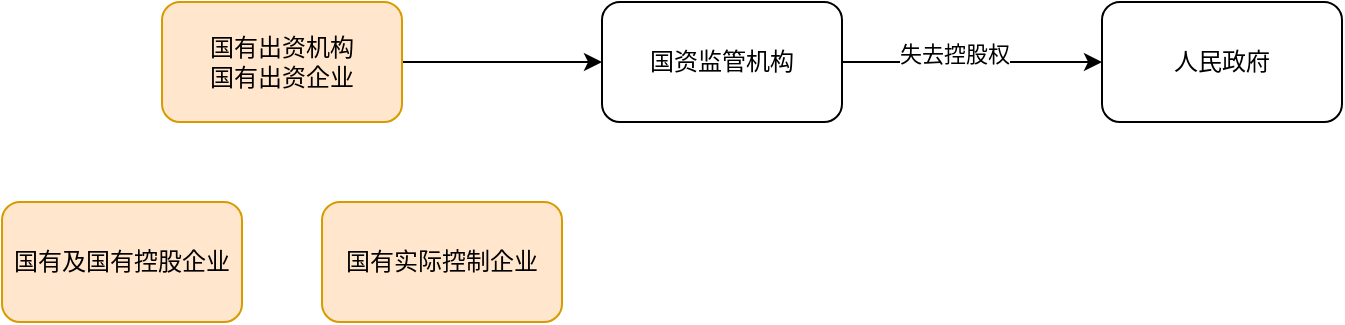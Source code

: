 <mxfile>
    <diagram id="KsBPwPaHOT0qkHTB_WtB" name="department">
        <mxGraphModel dx="746" dy="424" grid="1" gridSize="10" guides="1" tooltips="1" connect="1" arrows="1" fold="1" page="1" pageScale="1" pageWidth="850" pageHeight="1100" math="0" shadow="0">
            <root>
                <mxCell id="0"/>
                <mxCell id="1" parent="0"/>
                <mxCell id="9" style="edgeStyle=none;html=1;entryX=0;entryY=0.5;entryDx=0;entryDy=0;" parent="1" source="2" target="3" edge="1">
                    <mxGeometry relative="1" as="geometry"/>
                </mxCell>
                <mxCell id="2" value="国有出资机构&lt;br&gt;国有出资企业" style="rounded=1;whiteSpace=wrap;html=1;fillColor=#ffe6cc;strokeColor=#d79b00;" parent="1" vertex="1">
                    <mxGeometry x="180" y="80" width="120" height="60" as="geometry"/>
                </mxCell>
                <mxCell id="7" style="edgeStyle=none;html=1;" parent="1" source="3" target="6" edge="1">
                    <mxGeometry relative="1" as="geometry"/>
                </mxCell>
                <mxCell id="8" value="失去控股权" style="edgeLabel;html=1;align=center;verticalAlign=middle;resizable=0;points=[];" parent="7" vertex="1" connectable="0">
                    <mxGeometry x="-0.259" y="4" relative="1" as="geometry">
                        <mxPoint x="8" as="offset"/>
                    </mxGeometry>
                </mxCell>
                <mxCell id="3" value="国资监管机构" style="rounded=1;whiteSpace=wrap;html=1;" parent="1" vertex="1">
                    <mxGeometry x="400" y="80" width="120" height="60" as="geometry"/>
                </mxCell>
                <mxCell id="4" value="国有及国有控股企业" style="rounded=1;whiteSpace=wrap;html=1;fillColor=#ffe6cc;strokeColor=#d79b00;" parent="1" vertex="1">
                    <mxGeometry x="100" y="180" width="120" height="60" as="geometry"/>
                </mxCell>
                <mxCell id="5" value="国有实际控制企业" style="rounded=1;whiteSpace=wrap;html=1;fillColor=#ffe6cc;strokeColor=#d79b00;" parent="1" vertex="1">
                    <mxGeometry x="260" y="180" width="120" height="60" as="geometry"/>
                </mxCell>
                <mxCell id="6" value="人民政府" style="rounded=1;whiteSpace=wrap;html=1;" parent="1" vertex="1">
                    <mxGeometry x="650" y="80" width="120" height="60" as="geometry"/>
                </mxCell>
            </root>
        </mxGraphModel>
    </diagram>
    <diagram id="HgrqKhyyioYIkwQUUtQX" name="cq-flow">
        <mxGraphModel dx="746" dy="424" grid="1" gridSize="10" guides="1" tooltips="1" connect="1" arrows="1" fold="1" page="1" pageScale="1" pageWidth="850" pageHeight="1100" math="0" shadow="0">
            <root>
                <mxCell id="0"/>
                <mxCell id="1" parent="0"/>
                <mxCell id="tlHRwxTEPV9LYp2wNqDl-4" style="edgeStyle=none;html=1;entryX=0;entryY=0.5;entryDx=0;entryDy=0;" edge="1" parent="1" source="tlHRwxTEPV9LYp2wNqDl-2" target="tlHRwxTEPV9LYp2wNqDl-3">
                    <mxGeometry relative="1" as="geometry"/>
                </mxCell>
                <mxCell id="tlHRwxTEPV9LYp2wNqDl-2" value="转让方" style="rounded=1;whiteSpace=wrap;html=1;" vertex="1" parent="1">
                    <mxGeometry x="30" y="50" width="120" height="60" as="geometry"/>
                </mxCell>
                <mxCell id="tlHRwxTEPV9LYp2wNqDl-6" style="edgeStyle=none;html=1;entryX=0;entryY=0.5;entryDx=0;entryDy=0;" edge="1" parent="1" source="tlHRwxTEPV9LYp2wNqDl-3" target="tlHRwxTEPV9LYp2wNqDl-5">
                    <mxGeometry relative="1" as="geometry"/>
                </mxCell>
                <mxCell id="tlHRwxTEPV9LYp2wNqDl-3" value="内部决策&lt;br&gt;职工安置、债权处理" style="rounded=0;whiteSpace=wrap;html=1;" vertex="1" parent="1">
                    <mxGeometry x="210" y="50" width="120" height="60" as="geometry"/>
                </mxCell>
                <mxCell id="tlHRwxTEPV9LYp2wNqDl-8" style="edgeStyle=none;html=1;" edge="1" parent="1" source="tlHRwxTEPV9LYp2wNqDl-5" target="tlHRwxTEPV9LYp2wNqDl-7">
                    <mxGeometry relative="1" as="geometry"/>
                </mxCell>
                <mxCell id="tlHRwxTEPV9LYp2wNqDl-5" value="会计师事务所审计" style="rounded=0;whiteSpace=wrap;html=1;" vertex="1" parent="1">
                    <mxGeometry x="380" y="50" width="120" height="60" as="geometry"/>
                </mxCell>
                <mxCell id="tlHRwxTEPV9LYp2wNqDl-10" style="edgeStyle=none;html=1;" edge="1" parent="1" source="tlHRwxTEPV9LYp2wNqDl-7" target="tlHRwxTEPV9LYp2wNqDl-11">
                    <mxGeometry relative="1" as="geometry"/>
                </mxCell>
                <mxCell id="tlHRwxTEPV9LYp2wNqDl-7" value="资产评估" style="rounded=0;whiteSpace=wrap;html=1;" vertex="1" parent="1">
                    <mxGeometry x="560" y="50" width="120" height="60" as="geometry"/>
                </mxCell>
                <mxCell id="tlHRwxTEPV9LYp2wNqDl-14" value="" style="edgeStyle=none;html=1;" edge="1" parent="1" source="tlHRwxTEPV9LYp2wNqDl-9" target="tlHRwxTEPV9LYp2wNqDl-13">
                    <mxGeometry relative="1" as="geometry"/>
                </mxCell>
                <mxCell id="tlHRwxTEPV9LYp2wNqDl-9" value="正式披露：20&lt;br&gt;控制权转移：预20天&lt;br&gt;近一年审计报告&lt;br&gt;最近一期财务报表" style="rounded=0;whiteSpace=wrap;html=1;" vertex="1" parent="1">
                    <mxGeometry x="380" y="180" width="120" height="60" as="geometry"/>
                </mxCell>
                <mxCell id="tlHRwxTEPV9LYp2wNqDl-12" value="" style="edgeStyle=none;html=1;" edge="1" parent="1" source="tlHRwxTEPV9LYp2wNqDl-11" target="tlHRwxTEPV9LYp2wNqDl-9">
                    <mxGeometry relative="1" as="geometry"/>
                </mxCell>
                <mxCell id="tlHRwxTEPV9LYp2wNqDl-11" value="产权交易机构" style="rounded=1;whiteSpace=wrap;html=1;" vertex="1" parent="1">
                    <mxGeometry x="560" y="180" width="120" height="60" as="geometry"/>
                </mxCell>
                <mxCell id="tlHRwxTEPV9LYp2wNqDl-17" value="" style="edgeStyle=none;html=1;" edge="1" parent="1" source="tlHRwxTEPV9LYp2wNqDl-13" target="tlHRwxTEPV9LYp2wNqDl-16">
                    <mxGeometry relative="1" as="geometry"/>
                </mxCell>
                <mxCell id="tlHRwxTEPV9LYp2wNqDl-13" value="受让方资格条件&lt;br&gt;报国资监管机构" style="rounded=0;whiteSpace=wrap;html=1;" vertex="1" parent="1">
                    <mxGeometry x="210" y="180" width="120" height="60" as="geometry"/>
                </mxCell>
                <mxCell id="tlHRwxTEPV9LYp2wNqDl-19" value="" style="edgeStyle=none;html=1;" edge="1" parent="1" source="tlHRwxTEPV9LYp2wNqDl-16" target="tlHRwxTEPV9LYp2wNqDl-18">
                    <mxGeometry relative="1" as="geometry"/>
                </mxCell>
                <mxCell id="tlHRwxTEPV9LYp2wNqDl-16" value="登记意向受让方" style="rounded=0;whiteSpace=wrap;html=1;" vertex="1" parent="1">
                    <mxGeometry x="30" y="180" width="120" height="60" as="geometry"/>
                </mxCell>
                <mxCell id="tlHRwxTEPV9LYp2wNqDl-22" value="" style="edgeStyle=none;html=1;" edge="1" parent="1" source="tlHRwxTEPV9LYp2wNqDl-18" target="tlHRwxTEPV9LYp2wNqDl-21">
                    <mxGeometry relative="1" as="geometry"/>
                </mxCell>
                <mxCell id="tlHRwxTEPV9LYp2wNqDl-18" value="组织竞价" style="rounded=0;whiteSpace=wrap;html=1;" vertex="1" parent="1">
                    <mxGeometry x="30" y="310" width="120" height="60" as="geometry"/>
                </mxCell>
                <mxCell id="tlHRwxTEPV9LYp2wNqDl-24" value="" style="edgeStyle=none;html=1;" edge="1" parent="1" source="tlHRwxTEPV9LYp2wNqDl-21" target="tlHRwxTEPV9LYp2wNqDl-23">
                    <mxGeometry relative="1" as="geometry"/>
                </mxCell>
                <mxCell id="tlHRwxTEPV9LYp2wNqDl-21" value="签订交易合同" style="rounded=0;whiteSpace=wrap;html=1;" vertex="1" parent="1">
                    <mxGeometry x="210" y="310" width="120" height="60" as="geometry"/>
                </mxCell>
                <mxCell id="tlHRwxTEPV9LYp2wNqDl-27" value="" style="edgeStyle=none;html=1;" edge="1" parent="1" source="tlHRwxTEPV9LYp2wNqDl-23" target="tlHRwxTEPV9LYp2wNqDl-26">
                    <mxGeometry relative="1" as="geometry"/>
                </mxCell>
                <mxCell id="tlHRwxTEPV9LYp2wNqDl-23" value="交易价款结算" style="rounded=0;whiteSpace=wrap;html=1;" vertex="1" parent="1">
                    <mxGeometry x="380" y="310" width="120" height="60" as="geometry"/>
                </mxCell>
                <mxCell id="tlHRwxTEPV9LYp2wNqDl-29" value="" style="edgeStyle=none;html=1;" edge="1" parent="1" source="tlHRwxTEPV9LYp2wNqDl-26" target="tlHRwxTEPV9LYp2wNqDl-28">
                    <mxGeometry relative="1" as="geometry"/>
                </mxCell>
                <mxCell id="tlHRwxTEPV9LYp2wNqDl-26" value="公告：不少于5天" style="rounded=0;whiteSpace=wrap;html=1;" vertex="1" parent="1">
                    <mxGeometry x="560" y="310" width="120" height="60" as="geometry"/>
                </mxCell>
                <mxCell id="tlHRwxTEPV9LYp2wNqDl-28" value="交易凭证" style="rounded=0;whiteSpace=wrap;html=1;" vertex="1" parent="1">
                    <mxGeometry x="560" y="450" width="120" height="60" as="geometry"/>
                </mxCell>
                <mxCell id="2s3T4RIdyGY8BYuDb3xd-3" value="" style="edgeStyle=none;html=1;entryX=0;entryY=0.5;entryDx=0;entryDy=0;exitX=1;exitY=0.5;exitDx=0;exitDy=0;" edge="1" parent="1" source="2s3T4RIdyGY8BYuDb3xd-1" target="2s3T4RIdyGY8BYuDb3xd-2">
                    <mxGeometry relative="1" as="geometry"/>
                </mxCell>
                <mxCell id="2s3T4RIdyGY8BYuDb3xd-6" style="edgeStyle=none;html=1;entryX=0;entryY=0.5;entryDx=0;entryDy=0;exitX=1.028;exitY=0.622;exitDx=0;exitDy=0;exitPerimeter=0;" edge="1" parent="1" source="2s3T4RIdyGY8BYuDb3xd-1" target="2s3T4RIdyGY8BYuDb3xd-5">
                    <mxGeometry relative="1" as="geometry"/>
                </mxCell>
                <mxCell id="2s3T4RIdyGY8BYuDb3xd-1" value="非公开转让" style="rounded=0;whiteSpace=wrap;html=1;" vertex="1" parent="1">
                    <mxGeometry x="40" y="660" width="120" height="60" as="geometry"/>
                </mxCell>
                <mxCell id="2s3T4RIdyGY8BYuDb3xd-2" value="涉及主业处于关系国家安全、国民经济命脉的重要行业和关键领域企业的重组整合，对受让方有特殊要求，企业产权需要在国有及国有控股企业之间转让的，经国资监管机构批准，可以采取非公开协议转让方式；" style="whiteSpace=wrap;html=1;rounded=0;" vertex="1" parent="1">
                    <mxGeometry x="240" y="570" width="400" height="90" as="geometry"/>
                </mxCell>
                <mxCell id="2s3T4RIdyGY8BYuDb3xd-5" value="同一国家出资企业及其各级控股企业或实际控制企业之间因实施内部重组整合进行产权转让的，经该国家出资企业审议决策，可以采取非公开协议转让方式。" style="whiteSpace=wrap;html=1;rounded=0;" vertex="1" parent="1">
                    <mxGeometry x="240" y="710" width="400" height="90" as="geometry"/>
                </mxCell>
                <mxCell id="2s3T4RIdyGY8BYuDb3xd-8" value="以下情形按照《中华人民共和国公司法》、企业章程履行决策程序后，转让价格可以资产评估报告或最近一期审计报告确认的净资产值为基础确定，且不得低于经评估或审计的净资产值：&lt;br/&gt;（一）同一国家出资企业内部实施重组整合，转让方和受让方为该国家出资企业及其直接或间接全资拥有的子企业；&lt;br/&gt;（二）同一国有控股企业或国有实际控制企业内部实施重组整合，转让方和受让方为该国有控股企业或国有实际控制企业及其直接、间接全资拥有的子企业" style="whiteSpace=wrap;html=1;rounded=0;" vertex="1" parent="1">
                    <mxGeometry x="60" y="860" width="580" height="170" as="geometry"/>
                </mxCell>
            </root>
        </mxGraphModel>
    </diagram>
    <diagram id="ZjidGW4zLYFKndvBF5fW" name="zz-flow">
        <mxGraphModel dx="746" dy="424" grid="1" gridSize="10" guides="1" tooltips="1" connect="1" arrows="1" fold="1" page="1" pageScale="1" pageWidth="850" pageHeight="1100" math="0" shadow="0">
            <root>
                <mxCell id="0"/>
                <mxCell id="1" parent="0"/>
                <mxCell id="9J2hItU8pMV9La7AG5y1-7" value="" style="edgeStyle=none;html=1;" edge="1" parent="1" source="9J2hItU8pMV9La7AG5y1-1" target="9J2hItU8pMV9La7AG5y1-6">
                    <mxGeometry relative="1" as="geometry"/>
                </mxCell>
                <mxCell id="9J2hItU8pMV9La7AG5y1-1" value="增资企业" style="rounded=1;whiteSpace=wrap;html=1;" vertex="1" parent="1">
                    <mxGeometry x="120" y="130" width="120" height="60" as="geometry"/>
                </mxCell>
                <mxCell id="9J2hItU8pMV9La7AG5y1-9" value="" style="edgeStyle=none;html=1;" edge="1" parent="1" source="9J2hItU8pMV9La7AG5y1-6" target="9J2hItU8pMV9La7AG5y1-8">
                    <mxGeometry relative="1" as="geometry"/>
                </mxCell>
                <mxCell id="9J2hItU8pMV9La7AG5y1-6" value="形成书面决议" style="rounded=0;whiteSpace=wrap;html=1;" vertex="1" parent="1">
                    <mxGeometry x="310" y="130" width="120" height="60" as="geometry"/>
                </mxCell>
                <mxCell id="9J2hItU8pMV9La7AG5y1-11" value="" style="edgeStyle=none;html=1;" edge="1" parent="1" source="9J2hItU8pMV9La7AG5y1-8">
                    <mxGeometry relative="1" as="geometry">
                        <mxPoint x="570" y="270" as="targetPoint"/>
                    </mxGeometry>
                </mxCell>
                <mxCell id="9J2hItU8pMV9La7AG5y1-8" value="审计、资产评估" style="rounded=0;whiteSpace=wrap;html=1;" vertex="1" parent="1">
                    <mxGeometry x="510" y="130" width="120" height="60" as="geometry"/>
                </mxCell>
                <mxCell id="9J2hItU8pMV9La7AG5y1-14" value="" style="edgeStyle=none;html=1;" edge="1" parent="1" source="9J2hItU8pMV9La7AG5y1-12" target="9J2hItU8pMV9La7AG5y1-13">
                    <mxGeometry relative="1" as="geometry"/>
                </mxCell>
                <mxCell id="9J2hItU8pMV9La7AG5y1-12" value="产权交易机构" style="rounded=1;whiteSpace=wrap;html=1;" vertex="1" parent="1">
                    <mxGeometry x="510" y="270" width="120" height="60" as="geometry"/>
                </mxCell>
                <mxCell id="9J2hItU8pMV9La7AG5y1-17" value="" style="edgeStyle=none;html=1;" edge="1" parent="1" source="9J2hItU8pMV9La7AG5y1-13" target="9J2hItU8pMV9La7AG5y1-16">
                    <mxGeometry relative="1" as="geometry"/>
                </mxCell>
                <mxCell id="9J2hItU8pMV9La7AG5y1-13" value="预、正式：均不少于20&lt;br&gt;直接正式：不少于40&lt;br&gt;近三年审计报告" style="rounded=0;whiteSpace=wrap;html=1;" vertex="1" parent="1">
                    <mxGeometry x="310" y="270" width="120" height="60" as="geometry"/>
                </mxCell>
                <mxCell id="9J2hItU8pMV9La7AG5y1-19" value="" style="edgeStyle=none;html=1;" edge="1" parent="1" source="9J2hItU8pMV9La7AG5y1-16" target="9J2hItU8pMV9La7AG5y1-18">
                    <mxGeometry relative="1" as="geometry"/>
                </mxCell>
                <mxCell id="9J2hItU8pMV9La7AG5y1-16" value="登记意向方" style="rounded=0;whiteSpace=wrap;html=1;" vertex="1" parent="1">
                    <mxGeometry x="110" y="270" width="120" height="60" as="geometry"/>
                </mxCell>
                <mxCell id="PQAQQdUVNhvRgRVQwBvf-2" value="" style="edgeStyle=none;html=1;" edge="1" parent="1" source="9J2hItU8pMV9La7AG5y1-18" target="PQAQQdUVNhvRgRVQwBvf-1">
                    <mxGeometry relative="1" as="geometry"/>
                </mxCell>
                <mxCell id="9J2hItU8pMV9La7AG5y1-18" value="遴选：竞价&lt;br&gt;竞争性谈判&lt;br&gt;综合评议" style="whiteSpace=wrap;html=1;rounded=0;" vertex="1" parent="1">
                    <mxGeometry x="110" y="410" width="120" height="60" as="geometry"/>
                </mxCell>
                <mxCell id="Po38cugr5GFdlJqCo9fA-2" value="" style="edgeStyle=none;html=1;" edge="1" parent="1" source="PQAQQdUVNhvRgRVQwBvf-1" target="Po38cugr5GFdlJqCo9fA-1">
                    <mxGeometry relative="1" as="geometry"/>
                </mxCell>
                <mxCell id="PQAQQdUVNhvRgRVQwBvf-1" value="非货币出资：&lt;br&gt;增资企业审议同意&lt;br&gt;评估机构评估" style="whiteSpace=wrap;html=1;rounded=0;" vertex="1" parent="1">
                    <mxGeometry x="310" y="410" width="120" height="60" as="geometry"/>
                </mxCell>
                <mxCell id="Po38cugr5GFdlJqCo9fA-1" value="公告：不少于5天" style="whiteSpace=wrap;html=1;rounded=0;" vertex="1" parent="1">
                    <mxGeometry x="510" y="410" width="120" height="60" as="geometry"/>
                </mxCell>
                <mxCell id="LfrTZBKhsU9xzrSkF5yE-1" value="非公开：报国资监管" style="rounded=0;whiteSpace=wrap;html=1;" vertex="1" parent="1">
                    <mxGeometry x="50" y="640" width="120" height="60" as="geometry"/>
                </mxCell>
                <mxCell id="LfrTZBKhsU9xzrSkF5yE-2" value="因国有资本布局结构调整需要，由特定的国有及国有控股企业或国有实际控制企业参与增资；" style="rounded=0;whiteSpace=wrap;html=1;" vertex="1" parent="1">
                    <mxGeometry x="300" y="580" width="290" height="60" as="geometry"/>
                </mxCell>
                <mxCell id="LfrTZBKhsU9xzrSkF5yE-3" value="因国家出资企业与特定投资方建立战略合作伙伴或利益共同体需要，由该投资方参与国家出资企业或其子企业增资。" style="rounded=0;whiteSpace=wrap;html=1;" vertex="1" parent="1">
                    <mxGeometry x="300" y="700" width="290" height="60" as="geometry"/>
                </mxCell>
                <mxCell id="LfrTZBKhsU9xzrSkF5yE-8" style="edgeStyle=none;html=1;entryX=0;entryY=0.5;entryDx=0;entryDy=0;" edge="1" parent="1" source="LfrTZBKhsU9xzrSkF5yE-4" target="LfrTZBKhsU9xzrSkF5yE-5">
                    <mxGeometry relative="1" as="geometry"/>
                </mxCell>
                <mxCell id="LfrTZBKhsU9xzrSkF5yE-9" style="edgeStyle=none;html=1;" edge="1" parent="1" source="LfrTZBKhsU9xzrSkF5yE-4" target="LfrTZBKhsU9xzrSkF5yE-6">
                    <mxGeometry relative="1" as="geometry"/>
                </mxCell>
                <mxCell id="LfrTZBKhsU9xzrSkF5yE-10" style="edgeStyle=none;html=1;entryX=0;entryY=0.5;entryDx=0;entryDy=0;" edge="1" parent="1" source="LfrTZBKhsU9xzrSkF5yE-4" target="LfrTZBKhsU9xzrSkF5yE-7">
                    <mxGeometry relative="1" as="geometry"/>
                </mxCell>
                <mxCell id="LfrTZBKhsU9xzrSkF5yE-4" value="非公开：报出资企业" style="rounded=0;whiteSpace=wrap;html=1;" vertex="1" parent="1">
                    <mxGeometry x="50" y="910" width="120" height="60" as="geometry"/>
                </mxCell>
                <mxCell id="LfrTZBKhsU9xzrSkF5yE-5" value="国家出资企业直接或指定其控股、实际控制的其他子企业参与增资；" style="rounded=0;whiteSpace=wrap;html=1;" vertex="1" parent="1">
                    <mxGeometry x="300" y="820" width="290" height="60" as="geometry"/>
                </mxCell>
                <mxCell id="LfrTZBKhsU9xzrSkF5yE-6" value="企业债权转为股权；" style="rounded=0;whiteSpace=wrap;html=1;" vertex="1" parent="1">
                    <mxGeometry x="300" y="910" width="290" height="60" as="geometry"/>
                </mxCell>
                <mxCell id="LfrTZBKhsU9xzrSkF5yE-7" value="企业原股东增资。" style="rounded=0;whiteSpace=wrap;html=1;" vertex="1" parent="1">
                    <mxGeometry x="300" y="990" width="290" height="60" as="geometry"/>
                </mxCell>
            </root>
        </mxGraphModel>
    </diagram>
    <diagram id="iMfPeS7M2n1zRRuBY42l" name="zc-flow">
        <mxGraphModel dx="746" dy="424" grid="1" gridSize="10" guides="1" tooltips="1" connect="1" arrows="1" fold="1" page="1" pageScale="1" pageWidth="850" pageHeight="1100" math="0" shadow="0">
            <root>
                <mxCell id="0"/>
                <mxCell id="1" parent="0"/>
                <mxCell id="vQ-SzQ39HZKxLLwiWfcE-5" value="" style="edgeStyle=none;html=1;" edge="1" parent="1" source="vQ-SzQ39HZKxLLwiWfcE-1" target="vQ-SzQ39HZKxLLwiWfcE-4">
                    <mxGeometry relative="1" as="geometry"/>
                </mxCell>
                <mxCell id="vQ-SzQ39HZKxLLwiWfcE-1" value="企业资产转让" style="rounded=1;whiteSpace=wrap;html=1;" vertex="1" parent="1">
                    <mxGeometry x="100" y="130" width="120" height="60" as="geometry"/>
                </mxCell>
                <mxCell id="vQ-SzQ39HZKxLLwiWfcE-7" value="" style="edgeStyle=none;html=1;" edge="1" parent="1" source="vQ-SzQ39HZKxLLwiWfcE-4" target="vQ-SzQ39HZKxLLwiWfcE-6">
                    <mxGeometry relative="1" as="geometry"/>
                </mxCell>
                <mxCell id="vQ-SzQ39HZKxLLwiWfcE-4" value="100~1000万元：10天&lt;br&gt;1000万元以上：20天" style="rounded=0;whiteSpace=wrap;html=1;" vertex="1" parent="1">
                    <mxGeometry x="300" y="130" width="120" height="60" as="geometry"/>
                </mxCell>
                <mxCell id="vQ-SzQ39HZKxLLwiWfcE-9" value="" style="edgeStyle=none;html=1;" edge="1" parent="1" source="vQ-SzQ39HZKxLLwiWfcE-6" target="vQ-SzQ39HZKxLLwiWfcE-8">
                    <mxGeometry relative="1" as="geometry"/>
                </mxCell>
                <mxCell id="vQ-SzQ39HZKxLLwiWfcE-6" value="除规定外、不得设置转让条件" style="whiteSpace=wrap;html=1;rounded=0;" vertex="1" parent="1">
                    <mxGeometry x="500" y="130" width="120" height="60" as="geometry"/>
                </mxCell>
                <mxCell id="vQ-SzQ39HZKxLLwiWfcE-8" value="原则上一次性付清" style="whiteSpace=wrap;html=1;rounded=0;" vertex="1" parent="1">
                    <mxGeometry x="500" y="270" width="120" height="60" as="geometry"/>
                </mxCell>
            </root>
        </mxGraphModel>
    </diagram>
    <diagram id="gQFSNtBjlzWC_aEvFvqq" name="detail">
        <mxGraphModel dx="746" dy="424" grid="1" gridSize="10" guides="1" tooltips="1" connect="1" arrows="1" fold="1" page="1" pageScale="1" pageWidth="850" pageHeight="1100" math="0" shadow="0">
            <root>
                <mxCell id="0"/>
                <mxCell id="1" parent="0"/>
                <mxCell id="HxoVDfBX_aNTZ8u7cDHO-1" value="，仅调整转让底价后重新披露信息的，产权转让披露时间不少于10 个工作日，资产转让披露时间不少于 5 个工作日。" style="rounded=0;whiteSpace=wrap;html=1;" vertex="1" parent="1">
                    <mxGeometry x="210" y="70" width="320" height="60" as="geometry"/>
                </mxCell>
            </root>
        </mxGraphModel>
    </diagram>
</mxfile>